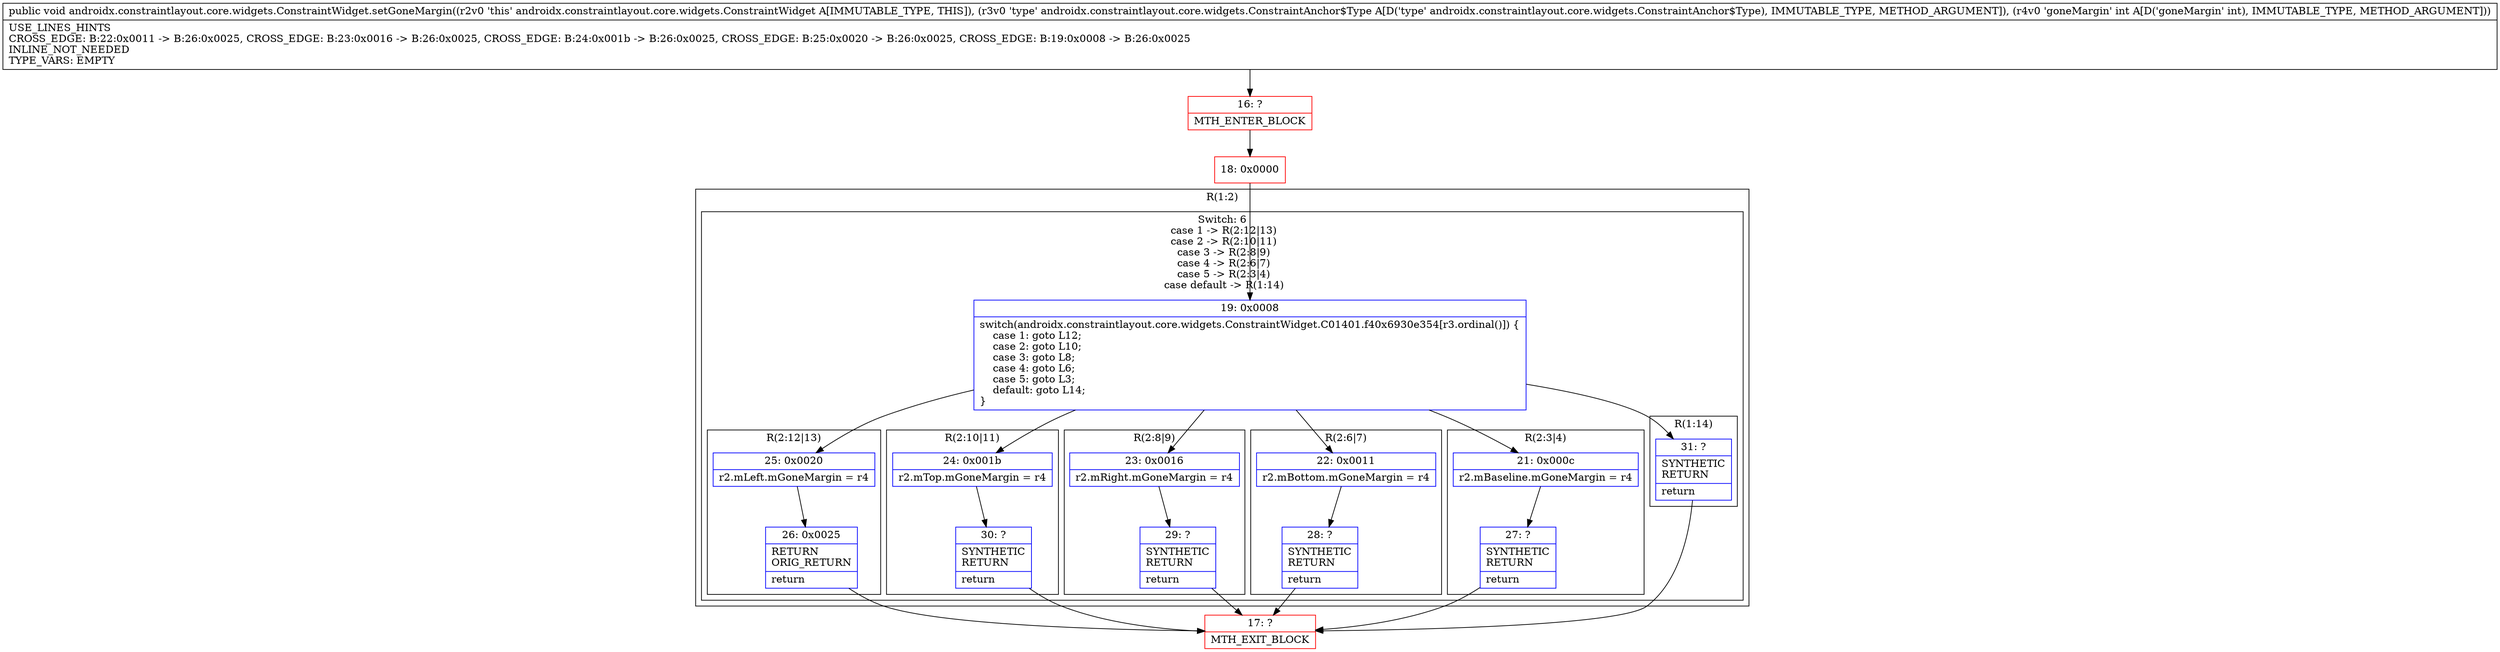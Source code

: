 digraph "CFG forandroidx.constraintlayout.core.widgets.ConstraintWidget.setGoneMargin(Landroidx\/constraintlayout\/core\/widgets\/ConstraintAnchor$Type;I)V" {
subgraph cluster_Region_5704437 {
label = "R(1:2)";
node [shape=record,color=blue];
subgraph cluster_SwitchRegion_1874790540 {
label = "Switch: 6
 case 1 -> R(2:12|13)
 case 2 -> R(2:10|11)
 case 3 -> R(2:8|9)
 case 4 -> R(2:6|7)
 case 5 -> R(2:3|4)
 case default -> R(1:14)";
node [shape=record,color=blue];
Node_19 [shape=record,label="{19\:\ 0x0008|switch(androidx.constraintlayout.core.widgets.ConstraintWidget.C01401.f40x6930e354[r3.ordinal()]) \{\l    case 1: goto L12;\l    case 2: goto L10;\l    case 3: goto L8;\l    case 4: goto L6;\l    case 5: goto L3;\l    default: goto L14;\l\}\l}"];
subgraph cluster_Region_1878408581 {
label = "R(2:12|13)";
node [shape=record,color=blue];
Node_25 [shape=record,label="{25\:\ 0x0020|r2.mLeft.mGoneMargin = r4\l}"];
Node_26 [shape=record,label="{26\:\ 0x0025|RETURN\lORIG_RETURN\l|return\l}"];
}
subgraph cluster_Region_1402095895 {
label = "R(2:10|11)";
node [shape=record,color=blue];
Node_24 [shape=record,label="{24\:\ 0x001b|r2.mTop.mGoneMargin = r4\l}"];
Node_30 [shape=record,label="{30\:\ ?|SYNTHETIC\lRETURN\l|return\l}"];
}
subgraph cluster_Region_1806364978 {
label = "R(2:8|9)";
node [shape=record,color=blue];
Node_23 [shape=record,label="{23\:\ 0x0016|r2.mRight.mGoneMargin = r4\l}"];
Node_29 [shape=record,label="{29\:\ ?|SYNTHETIC\lRETURN\l|return\l}"];
}
subgraph cluster_Region_2093383587 {
label = "R(2:6|7)";
node [shape=record,color=blue];
Node_22 [shape=record,label="{22\:\ 0x0011|r2.mBottom.mGoneMargin = r4\l}"];
Node_28 [shape=record,label="{28\:\ ?|SYNTHETIC\lRETURN\l|return\l}"];
}
subgraph cluster_Region_578977707 {
label = "R(2:3|4)";
node [shape=record,color=blue];
Node_21 [shape=record,label="{21\:\ 0x000c|r2.mBaseline.mGoneMargin = r4\l}"];
Node_27 [shape=record,label="{27\:\ ?|SYNTHETIC\lRETURN\l|return\l}"];
}
subgraph cluster_Region_1662603293 {
label = "R(1:14)";
node [shape=record,color=blue];
Node_31 [shape=record,label="{31\:\ ?|SYNTHETIC\lRETURN\l|return\l}"];
}
}
}
Node_16 [shape=record,color=red,label="{16\:\ ?|MTH_ENTER_BLOCK\l}"];
Node_18 [shape=record,color=red,label="{18\:\ 0x0000}"];
Node_17 [shape=record,color=red,label="{17\:\ ?|MTH_EXIT_BLOCK\l}"];
MethodNode[shape=record,label="{public void androidx.constraintlayout.core.widgets.ConstraintWidget.setGoneMargin((r2v0 'this' androidx.constraintlayout.core.widgets.ConstraintWidget A[IMMUTABLE_TYPE, THIS]), (r3v0 'type' androidx.constraintlayout.core.widgets.ConstraintAnchor$Type A[D('type' androidx.constraintlayout.core.widgets.ConstraintAnchor$Type), IMMUTABLE_TYPE, METHOD_ARGUMENT]), (r4v0 'goneMargin' int A[D('goneMargin' int), IMMUTABLE_TYPE, METHOD_ARGUMENT]))  | USE_LINES_HINTS\lCROSS_EDGE: B:22:0x0011 \-\> B:26:0x0025, CROSS_EDGE: B:23:0x0016 \-\> B:26:0x0025, CROSS_EDGE: B:24:0x001b \-\> B:26:0x0025, CROSS_EDGE: B:25:0x0020 \-\> B:26:0x0025, CROSS_EDGE: B:19:0x0008 \-\> B:26:0x0025\lINLINE_NOT_NEEDED\lTYPE_VARS: EMPTY\l}"];
MethodNode -> Node_16;Node_19 -> Node_21;
Node_19 -> Node_22;
Node_19 -> Node_23;
Node_19 -> Node_24;
Node_19 -> Node_25;
Node_19 -> Node_31;
Node_25 -> Node_26;
Node_26 -> Node_17;
Node_24 -> Node_30;
Node_30 -> Node_17;
Node_23 -> Node_29;
Node_29 -> Node_17;
Node_22 -> Node_28;
Node_28 -> Node_17;
Node_21 -> Node_27;
Node_27 -> Node_17;
Node_31 -> Node_17;
Node_16 -> Node_18;
Node_18 -> Node_19;
}

